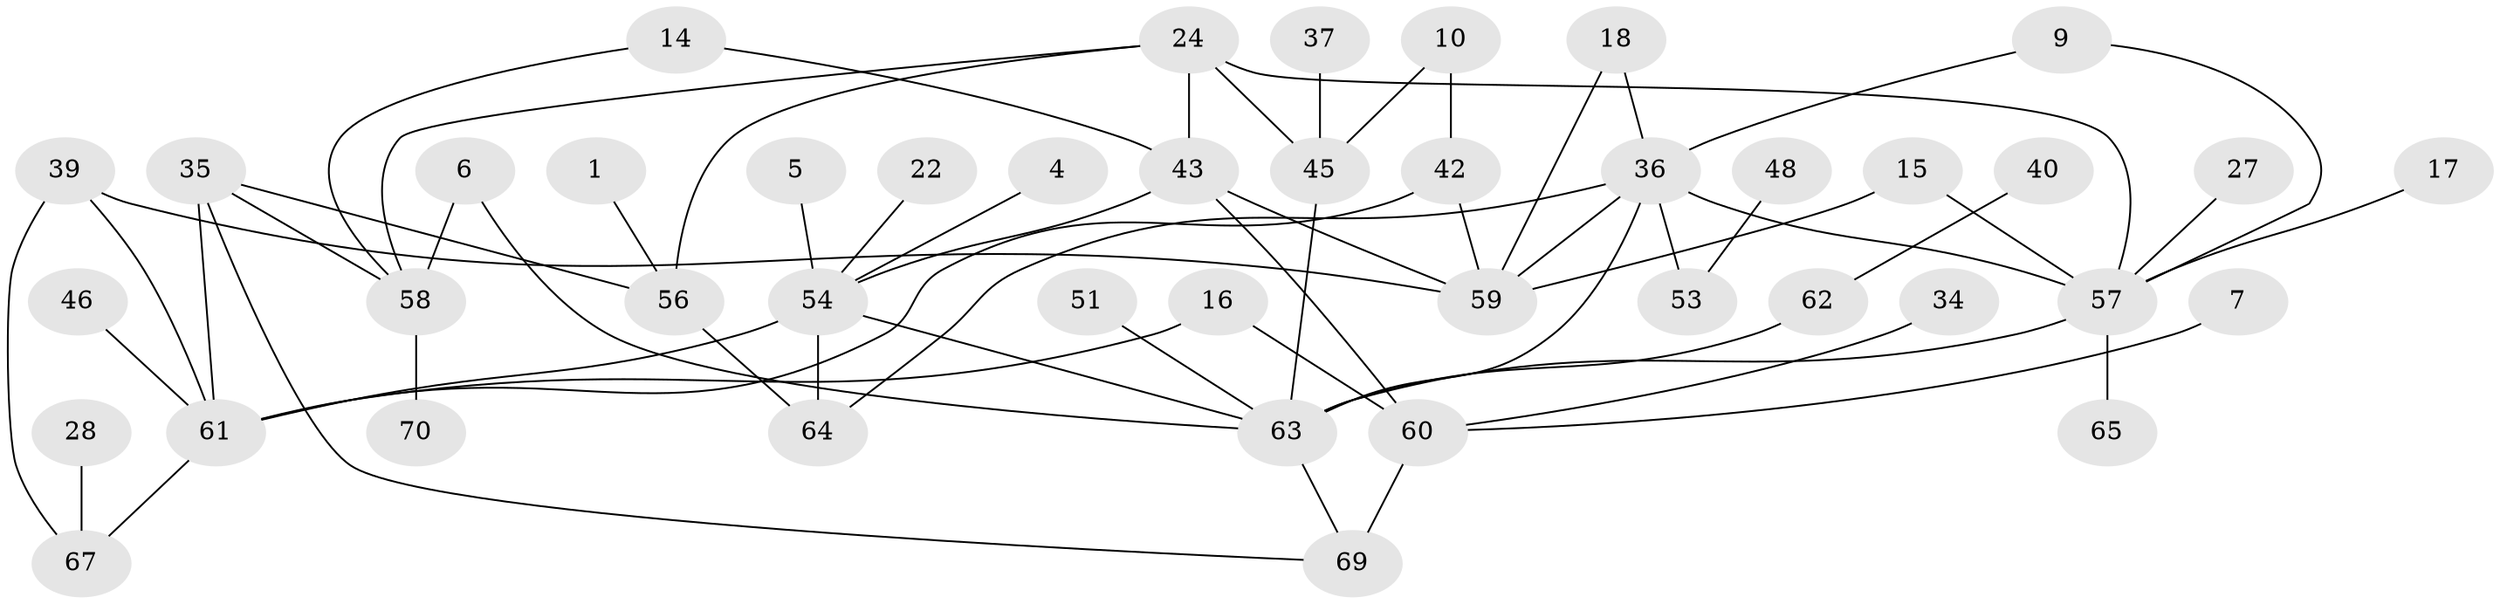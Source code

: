 // original degree distribution, {1: 0.33093525179856115, 5: 0.04316546762589928, 0: 0.1366906474820144, 4: 0.050359712230215826, 3: 0.18705035971223022, 2: 0.2302158273381295, 6: 0.02158273381294964}
// Generated by graph-tools (version 1.1) at 2025/25/03/09/25 03:25:21]
// undirected, 43 vertices, 62 edges
graph export_dot {
graph [start="1"]
  node [color=gray90,style=filled];
  1;
  4;
  5;
  6;
  7;
  9;
  10;
  14;
  15;
  16;
  17;
  18;
  22;
  24;
  27;
  28;
  34;
  35;
  36;
  37;
  39;
  40;
  42;
  43;
  45;
  46;
  48;
  51;
  53;
  54;
  56;
  57;
  58;
  59;
  60;
  61;
  62;
  63;
  64;
  65;
  67;
  69;
  70;
  1 -- 56 [weight=1.0];
  4 -- 54 [weight=1.0];
  5 -- 54 [weight=1.0];
  6 -- 58 [weight=1.0];
  6 -- 63 [weight=1.0];
  7 -- 60 [weight=1.0];
  9 -- 36 [weight=1.0];
  9 -- 57 [weight=1.0];
  10 -- 42 [weight=1.0];
  10 -- 45 [weight=1.0];
  14 -- 43 [weight=1.0];
  14 -- 58 [weight=1.0];
  15 -- 57 [weight=1.0];
  15 -- 59 [weight=1.0];
  16 -- 60 [weight=1.0];
  16 -- 61 [weight=1.0];
  17 -- 57 [weight=1.0];
  18 -- 36 [weight=1.0];
  18 -- 59 [weight=1.0];
  22 -- 54 [weight=1.0];
  24 -- 43 [weight=1.0];
  24 -- 45 [weight=1.0];
  24 -- 56 [weight=1.0];
  24 -- 57 [weight=1.0];
  24 -- 58 [weight=1.0];
  27 -- 57 [weight=1.0];
  28 -- 67 [weight=1.0];
  34 -- 60 [weight=1.0];
  35 -- 56 [weight=1.0];
  35 -- 58 [weight=1.0];
  35 -- 61 [weight=1.0];
  35 -- 69 [weight=1.0];
  36 -- 53 [weight=1.0];
  36 -- 57 [weight=1.0];
  36 -- 59 [weight=1.0];
  36 -- 63 [weight=1.0];
  36 -- 64 [weight=1.0];
  37 -- 45 [weight=1.0];
  39 -- 59 [weight=1.0];
  39 -- 61 [weight=1.0];
  39 -- 67 [weight=1.0];
  40 -- 62 [weight=1.0];
  42 -- 59 [weight=1.0];
  42 -- 61 [weight=1.0];
  43 -- 54 [weight=1.0];
  43 -- 59 [weight=1.0];
  43 -- 60 [weight=1.0];
  45 -- 63 [weight=1.0];
  46 -- 61 [weight=1.0];
  48 -- 53 [weight=1.0];
  51 -- 63 [weight=1.0];
  54 -- 61 [weight=1.0];
  54 -- 63 [weight=1.0];
  54 -- 64 [weight=1.0];
  56 -- 64 [weight=1.0];
  57 -- 63 [weight=1.0];
  57 -- 65 [weight=1.0];
  58 -- 70 [weight=1.0];
  60 -- 69 [weight=2.0];
  61 -- 67 [weight=1.0];
  62 -- 63 [weight=1.0];
  63 -- 69 [weight=1.0];
}
